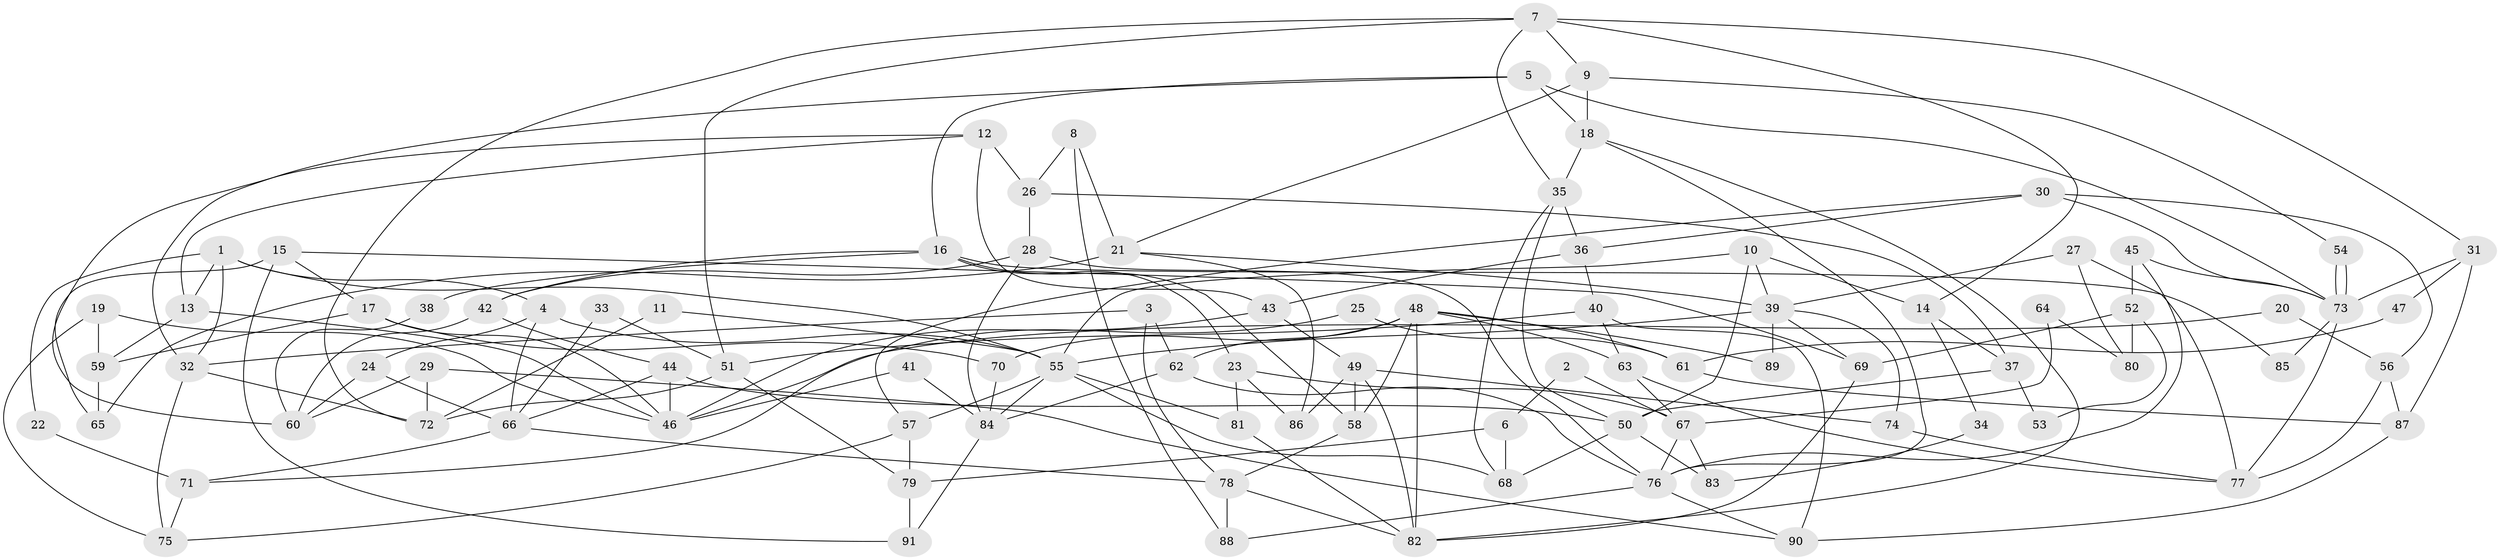 // coarse degree distribution, {5: 0.15517241379310345, 2: 0.1206896551724138, 3: 0.15517241379310345, 9: 0.06896551724137931, 4: 0.1896551724137931, 7: 0.06896551724137931, 6: 0.1896551724137931, 8: 0.017241379310344827, 10: 0.034482758620689655}
// Generated by graph-tools (version 1.1) at 2025/23/03/03/25 07:23:59]
// undirected, 91 vertices, 182 edges
graph export_dot {
graph [start="1"]
  node [color=gray90,style=filled];
  1;
  2;
  3;
  4;
  5;
  6;
  7;
  8;
  9;
  10;
  11;
  12;
  13;
  14;
  15;
  16;
  17;
  18;
  19;
  20;
  21;
  22;
  23;
  24;
  25;
  26;
  27;
  28;
  29;
  30;
  31;
  32;
  33;
  34;
  35;
  36;
  37;
  38;
  39;
  40;
  41;
  42;
  43;
  44;
  45;
  46;
  47;
  48;
  49;
  50;
  51;
  52;
  53;
  54;
  55;
  56;
  57;
  58;
  59;
  60;
  61;
  62;
  63;
  64;
  65;
  66;
  67;
  68;
  69;
  70;
  71;
  72;
  73;
  74;
  75;
  76;
  77;
  78;
  79;
  80;
  81;
  82;
  83;
  84;
  85;
  86;
  87;
  88;
  89;
  90;
  91;
  1 -- 4;
  1 -- 13;
  1 -- 22;
  1 -- 32;
  1 -- 55;
  2 -- 67;
  2 -- 6;
  3 -- 62;
  3 -- 32;
  3 -- 78;
  4 -- 66;
  4 -- 55;
  4 -- 24;
  5 -- 73;
  5 -- 18;
  5 -- 16;
  5 -- 32;
  6 -- 79;
  6 -- 68;
  7 -- 72;
  7 -- 35;
  7 -- 9;
  7 -- 14;
  7 -- 31;
  7 -- 51;
  8 -- 88;
  8 -- 26;
  8 -- 21;
  9 -- 21;
  9 -- 18;
  9 -- 54;
  10 -- 39;
  10 -- 55;
  10 -- 14;
  10 -- 50;
  11 -- 55;
  11 -- 72;
  12 -- 60;
  12 -- 26;
  12 -- 13;
  12 -- 43;
  13 -- 59;
  13 -- 46;
  14 -- 34;
  14 -- 37;
  15 -- 69;
  15 -- 91;
  15 -- 17;
  15 -- 65;
  16 -- 42;
  16 -- 23;
  16 -- 38;
  16 -- 58;
  16 -- 85;
  17 -- 59;
  17 -- 46;
  17 -- 70;
  18 -- 82;
  18 -- 35;
  18 -- 76;
  19 -- 75;
  19 -- 46;
  19 -- 59;
  20 -- 56;
  20 -- 46;
  21 -- 39;
  21 -- 65;
  21 -- 86;
  22 -- 71;
  23 -- 86;
  23 -- 67;
  23 -- 81;
  24 -- 66;
  24 -- 60;
  25 -- 61;
  25 -- 71;
  26 -- 28;
  26 -- 37;
  27 -- 77;
  27 -- 39;
  27 -- 80;
  28 -- 84;
  28 -- 76;
  28 -- 42;
  29 -- 72;
  29 -- 60;
  29 -- 90;
  30 -- 73;
  30 -- 36;
  30 -- 56;
  30 -- 57;
  31 -- 73;
  31 -- 47;
  31 -- 87;
  32 -- 72;
  32 -- 75;
  33 -- 66;
  33 -- 51;
  34 -- 83;
  35 -- 50;
  35 -- 36;
  35 -- 68;
  36 -- 43;
  36 -- 40;
  37 -- 50;
  37 -- 53;
  38 -- 60;
  39 -- 55;
  39 -- 74;
  39 -- 69;
  39 -- 89;
  40 -- 63;
  40 -- 51;
  40 -- 90;
  41 -- 46;
  41 -- 84;
  42 -- 44;
  42 -- 60;
  43 -- 46;
  43 -- 49;
  44 -- 50;
  44 -- 46;
  44 -- 66;
  45 -- 76;
  45 -- 73;
  45 -- 52;
  47 -- 61;
  48 -- 70;
  48 -- 82;
  48 -- 58;
  48 -- 61;
  48 -- 62;
  48 -- 63;
  48 -- 89;
  49 -- 58;
  49 -- 74;
  49 -- 82;
  49 -- 86;
  50 -- 68;
  50 -- 83;
  51 -- 72;
  51 -- 79;
  52 -- 69;
  52 -- 53;
  52 -- 80;
  54 -- 73;
  54 -- 73;
  55 -- 81;
  55 -- 57;
  55 -- 68;
  55 -- 84;
  56 -- 87;
  56 -- 77;
  57 -- 75;
  57 -- 79;
  58 -- 78;
  59 -- 65;
  61 -- 87;
  62 -- 76;
  62 -- 84;
  63 -- 67;
  63 -- 77;
  64 -- 80;
  64 -- 67;
  66 -- 78;
  66 -- 71;
  67 -- 76;
  67 -- 83;
  69 -- 82;
  70 -- 84;
  71 -- 75;
  73 -- 77;
  73 -- 85;
  74 -- 77;
  76 -- 90;
  76 -- 88;
  78 -- 82;
  78 -- 88;
  79 -- 91;
  81 -- 82;
  84 -- 91;
  87 -- 90;
}
